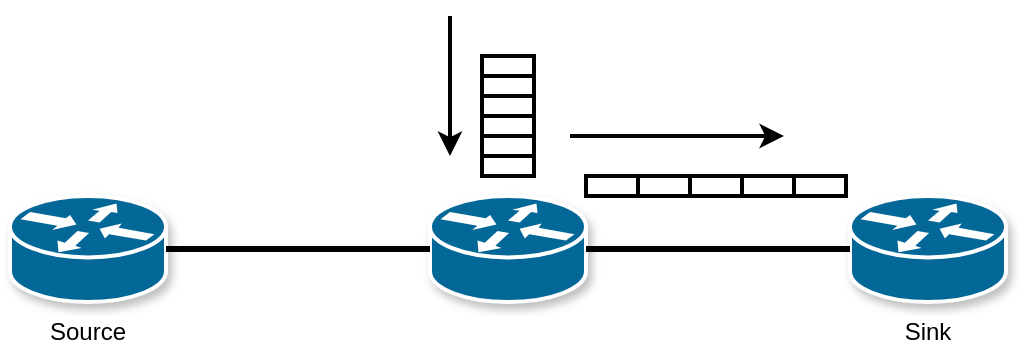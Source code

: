 <mxfile version="17.4.6" type="device"><diagram id="6Nq-skzk0iZYqsDwY15C" name="Page-1"><mxGraphModel dx="746" dy="1124" grid="1" gridSize="10" guides="1" tooltips="1" connect="1" arrows="1" fold="1" page="1" pageScale="1" pageWidth="827" pageHeight="1169" math="0" shadow="0"><root><mxCell id="0"/><mxCell id="1" parent="0"/><mxCell id="lRofMIdqMZPX3Gf_OSkx-36" value="" style="rounded=0;whiteSpace=wrap;html=1;strokeWidth=2;shadow=0;" parent="1" vertex="1"><mxGeometry x="366" y="600" width="26" height="10" as="geometry"/></mxCell><mxCell id="lRofMIdqMZPX3Gf_OSkx-38" value="" style="rounded=0;whiteSpace=wrap;html=1;strokeWidth=2;shadow=0;" parent="1" vertex="1"><mxGeometry x="366" y="610" width="26" height="10" as="geometry"/></mxCell><mxCell id="lRofMIdqMZPX3Gf_OSkx-35" value="" style="rounded=0;whiteSpace=wrap;html=1;strokeWidth=2;shadow=0;" parent="1" vertex="1"><mxGeometry x="366" y="620" width="26" height="10" as="geometry"/></mxCell><mxCell id="lRofMIdqMZPX3Gf_OSkx-39" value="" style="rounded=0;whiteSpace=wrap;html=1;strokeWidth=2;shadow=0;" parent="1" vertex="1"><mxGeometry x="366" y="630" width="26" height="10" as="geometry"/></mxCell><mxCell id="lRofMIdqMZPX3Gf_OSkx-53" value="" style="rounded=0;whiteSpace=wrap;html=1;strokeWidth=2;shadow=0;" parent="1" vertex="1"><mxGeometry x="418" y="660" width="26" height="10" as="geometry"/></mxCell><mxCell id="lRofMIdqMZPX3Gf_OSkx-54" value="" style="rounded=0;whiteSpace=wrap;html=1;strokeWidth=2;shadow=0;" parent="1" vertex="1"><mxGeometry x="444" y="660" width="26" height="10" as="geometry"/></mxCell><mxCell id="lRofMIdqMZPX3Gf_OSkx-30" value="" style="shape=mxgraph.cisco.routers.router;html=1;pointerEvents=1;dashed=0;fillColor=#036897;strokeColor=#ffffff;strokeWidth=2;verticalLabelPosition=bottom;verticalAlign=top;align=center;outlineConnect=0;shadow=1;" parent="1" vertex="1"><mxGeometry x="130" y="670" width="78" height="53" as="geometry"/></mxCell><mxCell id="lRofMIdqMZPX3Gf_OSkx-31" value="" style="shape=mxgraph.cisco.routers.router;html=1;pointerEvents=1;dashed=0;fillColor=#036897;strokeColor=#ffffff;strokeWidth=2;verticalLabelPosition=bottom;verticalAlign=top;align=center;outlineConnect=0;shadow=1;" parent="1" vertex="1"><mxGeometry x="340" y="670" width="78" height="53" as="geometry"/></mxCell><mxCell id="lRofMIdqMZPX3Gf_OSkx-32" value="" style="shape=mxgraph.cisco.routers.router;html=1;pointerEvents=1;dashed=0;fillColor=#036897;strokeColor=#ffffff;strokeWidth=2;verticalLabelPosition=bottom;verticalAlign=top;align=center;outlineConnect=0;shadow=1;" parent="1" vertex="1"><mxGeometry x="550" y="670" width="78" height="53" as="geometry"/></mxCell><mxCell id="lRofMIdqMZPX3Gf_OSkx-33" value="" style="endArrow=none;html=1;rounded=0;exitX=1;exitY=0.5;exitDx=0;exitDy=0;exitPerimeter=0;entryX=0;entryY=0.5;entryDx=0;entryDy=0;entryPerimeter=0;strokeWidth=3;" parent="1" source="lRofMIdqMZPX3Gf_OSkx-30" target="lRofMIdqMZPX3Gf_OSkx-31" edge="1"><mxGeometry width="50" height="50" relative="1" as="geometry"><mxPoint x="390" y="850" as="sourcePoint"/><mxPoint x="310" y="770" as="targetPoint"/></mxGeometry></mxCell><mxCell id="lRofMIdqMZPX3Gf_OSkx-34" value="" style="rounded=0;whiteSpace=wrap;html=1;strokeWidth=2;shadow=0;" parent="1" vertex="1"><mxGeometry x="366" y="640" width="26" height="10" as="geometry"/></mxCell><mxCell id="lRofMIdqMZPX3Gf_OSkx-37" value="" style="rounded=0;whiteSpace=wrap;html=1;strokeWidth=2;shadow=0;" parent="1" vertex="1"><mxGeometry x="366" y="650" width="26" height="10" as="geometry"/></mxCell><mxCell id="lRofMIdqMZPX3Gf_OSkx-40" value="" style="rounded=0;whiteSpace=wrap;html=1;strokeWidth=2;shadow=0;" parent="1" vertex="1"><mxGeometry x="470" y="660" width="26" height="10" as="geometry"/></mxCell><mxCell id="lRofMIdqMZPX3Gf_OSkx-41" value="" style="rounded=0;whiteSpace=wrap;html=1;strokeWidth=2;shadow=0;" parent="1" vertex="1"><mxGeometry x="496" y="660" width="26" height="10" as="geometry"/></mxCell><mxCell id="lRofMIdqMZPX3Gf_OSkx-42" value="" style="rounded=0;whiteSpace=wrap;html=1;strokeWidth=2;shadow=0;" parent="1" vertex="1"><mxGeometry x="522" y="660" width="26" height="10" as="geometry"/></mxCell><mxCell id="lRofMIdqMZPX3Gf_OSkx-43" value="" style="endArrow=classic;html=1;rounded=0;strokeWidth=2;" parent="1" edge="1"><mxGeometry width="50" height="50" relative="1" as="geometry"><mxPoint x="410" y="640" as="sourcePoint"/><mxPoint x="517" y="640" as="targetPoint"/></mxGeometry></mxCell><mxCell id="lRofMIdqMZPX3Gf_OSkx-44" value="" style="endArrow=classic;html=1;rounded=0;strokeWidth=2;" parent="1" edge="1"><mxGeometry width="50" height="50" relative="1" as="geometry"><mxPoint x="350" y="580" as="sourcePoint"/><mxPoint x="350" y="650" as="targetPoint"/></mxGeometry></mxCell><mxCell id="lRofMIdqMZPX3Gf_OSkx-46" value="Source" style="text;html=1;strokeColor=none;fillColor=none;align=center;verticalAlign=middle;whiteSpace=wrap;rounded=0;" parent="1" vertex="1"><mxGeometry x="139" y="723" width="60" height="30" as="geometry"/></mxCell><mxCell id="lRofMIdqMZPX3Gf_OSkx-47" value="Sink" style="text;html=1;strokeColor=none;fillColor=none;align=center;verticalAlign=middle;whiteSpace=wrap;rounded=0;" parent="1" vertex="1"><mxGeometry x="559" y="723" width="60" height="30" as="geometry"/></mxCell><mxCell id="lRofMIdqMZPX3Gf_OSkx-51" value="" style="endArrow=none;html=1;rounded=0;exitX=1;exitY=0.5;exitDx=0;exitDy=0;exitPerimeter=0;entryX=0;entryY=0.5;entryDx=0;entryDy=0;entryPerimeter=0;strokeWidth=3;" parent="1" source="lRofMIdqMZPX3Gf_OSkx-31" target="lRofMIdqMZPX3Gf_OSkx-32" edge="1"><mxGeometry width="50" height="50" relative="1" as="geometry"><mxPoint x="218" y="706.5" as="sourcePoint"/><mxPoint x="350" y="706.5" as="targetPoint"/></mxGeometry></mxCell></root></mxGraphModel></diagram></mxfile>